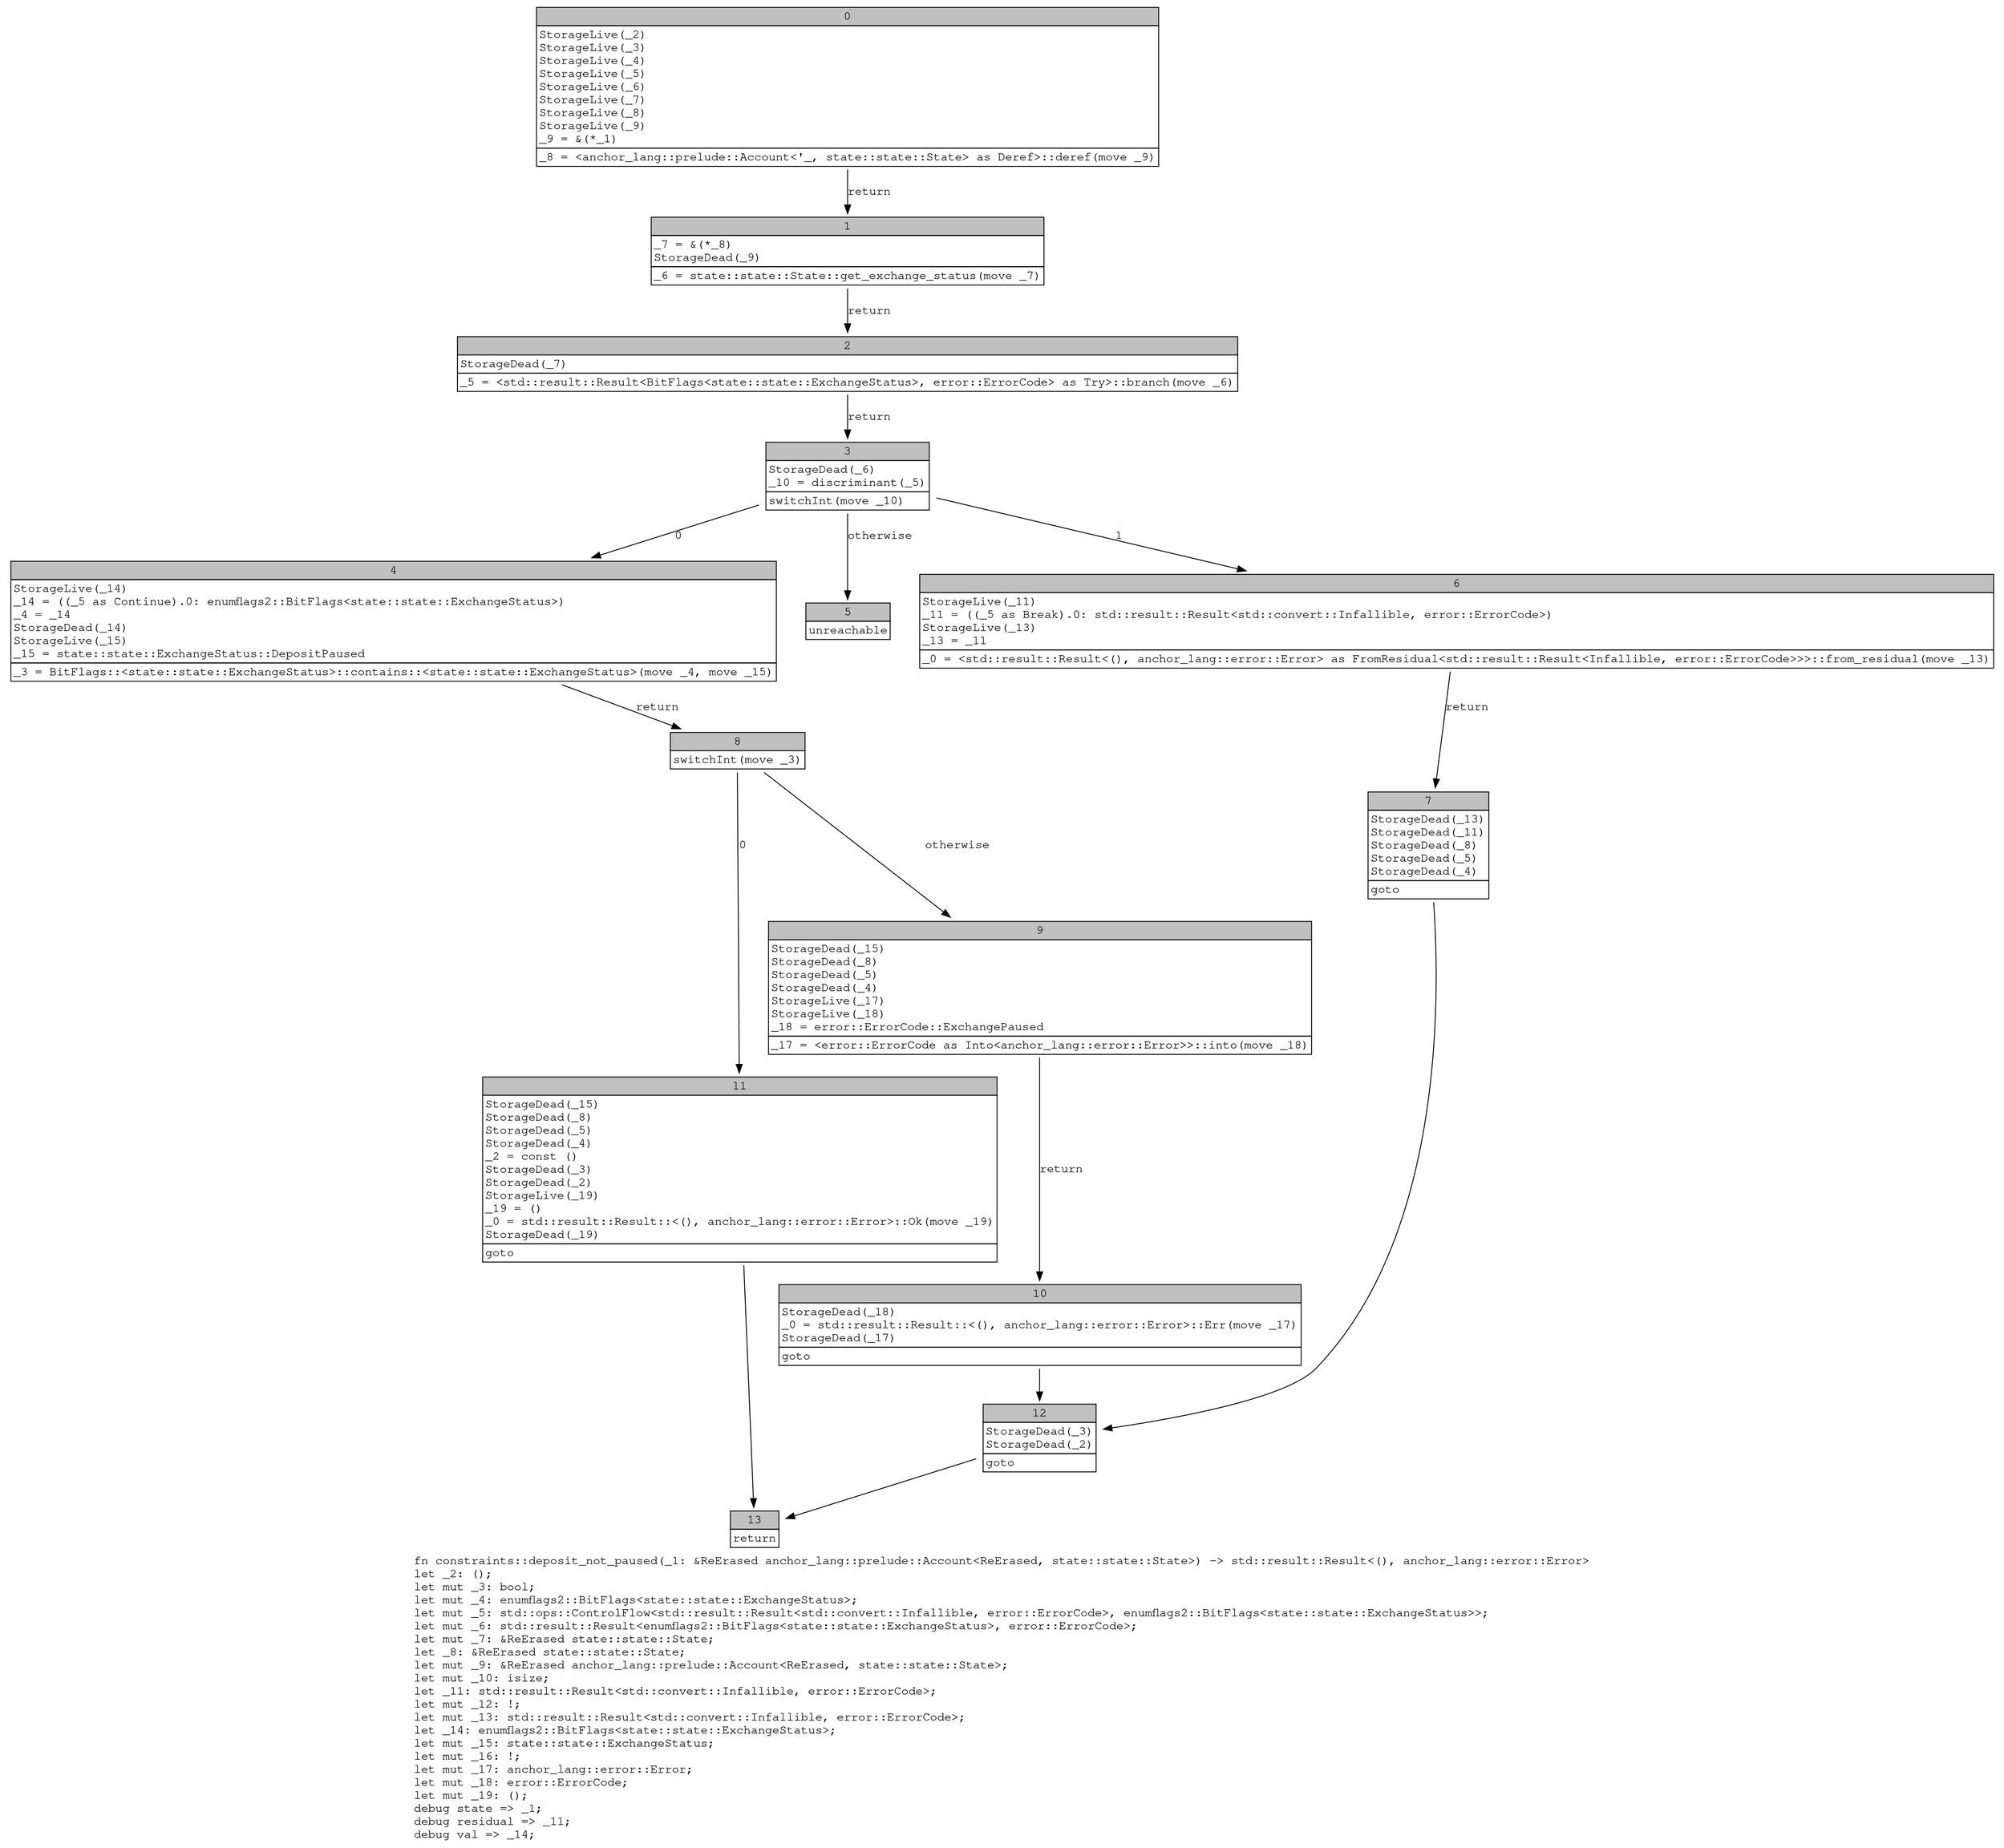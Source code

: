 digraph Mir_0_1165 {
    graph [fontname="Courier, monospace"];
    node [fontname="Courier, monospace"];
    edge [fontname="Courier, monospace"];
    label=<fn constraints::deposit_not_paused(_1: &amp;ReErased anchor_lang::prelude::Account&lt;ReErased, state::state::State&gt;) -&gt; std::result::Result&lt;(), anchor_lang::error::Error&gt;<br align="left"/>let _2: ();<br align="left"/>let mut _3: bool;<br align="left"/>let mut _4: enumflags2::BitFlags&lt;state::state::ExchangeStatus&gt;;<br align="left"/>let mut _5: std::ops::ControlFlow&lt;std::result::Result&lt;std::convert::Infallible, error::ErrorCode&gt;, enumflags2::BitFlags&lt;state::state::ExchangeStatus&gt;&gt;;<br align="left"/>let mut _6: std::result::Result&lt;enumflags2::BitFlags&lt;state::state::ExchangeStatus&gt;, error::ErrorCode&gt;;<br align="left"/>let mut _7: &amp;ReErased state::state::State;<br align="left"/>let _8: &amp;ReErased state::state::State;<br align="left"/>let mut _9: &amp;ReErased anchor_lang::prelude::Account&lt;ReErased, state::state::State&gt;;<br align="left"/>let mut _10: isize;<br align="left"/>let _11: std::result::Result&lt;std::convert::Infallible, error::ErrorCode&gt;;<br align="left"/>let mut _12: !;<br align="left"/>let mut _13: std::result::Result&lt;std::convert::Infallible, error::ErrorCode&gt;;<br align="left"/>let _14: enumflags2::BitFlags&lt;state::state::ExchangeStatus&gt;;<br align="left"/>let mut _15: state::state::ExchangeStatus;<br align="left"/>let mut _16: !;<br align="left"/>let mut _17: anchor_lang::error::Error;<br align="left"/>let mut _18: error::ErrorCode;<br align="left"/>let mut _19: ();<br align="left"/>debug state =&gt; _1;<br align="left"/>debug residual =&gt; _11;<br align="left"/>debug val =&gt; _14;<br align="left"/>>;
    bb0__0_1165 [shape="none", label=<<table border="0" cellborder="1" cellspacing="0"><tr><td bgcolor="gray" align="center" colspan="1">0</td></tr><tr><td align="left" balign="left">StorageLive(_2)<br/>StorageLive(_3)<br/>StorageLive(_4)<br/>StorageLive(_5)<br/>StorageLive(_6)<br/>StorageLive(_7)<br/>StorageLive(_8)<br/>StorageLive(_9)<br/>_9 = &amp;(*_1)<br/></td></tr><tr><td align="left">_8 = &lt;anchor_lang::prelude::Account&lt;'_, state::state::State&gt; as Deref&gt;::deref(move _9)</td></tr></table>>];
    bb1__0_1165 [shape="none", label=<<table border="0" cellborder="1" cellspacing="0"><tr><td bgcolor="gray" align="center" colspan="1">1</td></tr><tr><td align="left" balign="left">_7 = &amp;(*_8)<br/>StorageDead(_9)<br/></td></tr><tr><td align="left">_6 = state::state::State::get_exchange_status(move _7)</td></tr></table>>];
    bb2__0_1165 [shape="none", label=<<table border="0" cellborder="1" cellspacing="0"><tr><td bgcolor="gray" align="center" colspan="1">2</td></tr><tr><td align="left" balign="left">StorageDead(_7)<br/></td></tr><tr><td align="left">_5 = &lt;std::result::Result&lt;BitFlags&lt;state::state::ExchangeStatus&gt;, error::ErrorCode&gt; as Try&gt;::branch(move _6)</td></tr></table>>];
    bb3__0_1165 [shape="none", label=<<table border="0" cellborder="1" cellspacing="0"><tr><td bgcolor="gray" align="center" colspan="1">3</td></tr><tr><td align="left" balign="left">StorageDead(_6)<br/>_10 = discriminant(_5)<br/></td></tr><tr><td align="left">switchInt(move _10)</td></tr></table>>];
    bb4__0_1165 [shape="none", label=<<table border="0" cellborder="1" cellspacing="0"><tr><td bgcolor="gray" align="center" colspan="1">4</td></tr><tr><td align="left" balign="left">StorageLive(_14)<br/>_14 = ((_5 as Continue).0: enumflags2::BitFlags&lt;state::state::ExchangeStatus&gt;)<br/>_4 = _14<br/>StorageDead(_14)<br/>StorageLive(_15)<br/>_15 = state::state::ExchangeStatus::DepositPaused<br/></td></tr><tr><td align="left">_3 = BitFlags::&lt;state::state::ExchangeStatus&gt;::contains::&lt;state::state::ExchangeStatus&gt;(move _4, move _15)</td></tr></table>>];
    bb5__0_1165 [shape="none", label=<<table border="0" cellborder="1" cellspacing="0"><tr><td bgcolor="gray" align="center" colspan="1">5</td></tr><tr><td align="left">unreachable</td></tr></table>>];
    bb6__0_1165 [shape="none", label=<<table border="0" cellborder="1" cellspacing="0"><tr><td bgcolor="gray" align="center" colspan="1">6</td></tr><tr><td align="left" balign="left">StorageLive(_11)<br/>_11 = ((_5 as Break).0: std::result::Result&lt;std::convert::Infallible, error::ErrorCode&gt;)<br/>StorageLive(_13)<br/>_13 = _11<br/></td></tr><tr><td align="left">_0 = &lt;std::result::Result&lt;(), anchor_lang::error::Error&gt; as FromResidual&lt;std::result::Result&lt;Infallible, error::ErrorCode&gt;&gt;&gt;::from_residual(move _13)</td></tr></table>>];
    bb7__0_1165 [shape="none", label=<<table border="0" cellborder="1" cellspacing="0"><tr><td bgcolor="gray" align="center" colspan="1">7</td></tr><tr><td align="left" balign="left">StorageDead(_13)<br/>StorageDead(_11)<br/>StorageDead(_8)<br/>StorageDead(_5)<br/>StorageDead(_4)<br/></td></tr><tr><td align="left">goto</td></tr></table>>];
    bb8__0_1165 [shape="none", label=<<table border="0" cellborder="1" cellspacing="0"><tr><td bgcolor="gray" align="center" colspan="1">8</td></tr><tr><td align="left">switchInt(move _3)</td></tr></table>>];
    bb9__0_1165 [shape="none", label=<<table border="0" cellborder="1" cellspacing="0"><tr><td bgcolor="gray" align="center" colspan="1">9</td></tr><tr><td align="left" balign="left">StorageDead(_15)<br/>StorageDead(_8)<br/>StorageDead(_5)<br/>StorageDead(_4)<br/>StorageLive(_17)<br/>StorageLive(_18)<br/>_18 = error::ErrorCode::ExchangePaused<br/></td></tr><tr><td align="left">_17 = &lt;error::ErrorCode as Into&lt;anchor_lang::error::Error&gt;&gt;::into(move _18)</td></tr></table>>];
    bb10__0_1165 [shape="none", label=<<table border="0" cellborder="1" cellspacing="0"><tr><td bgcolor="gray" align="center" colspan="1">10</td></tr><tr><td align="left" balign="left">StorageDead(_18)<br/>_0 = std::result::Result::&lt;(), anchor_lang::error::Error&gt;::Err(move _17)<br/>StorageDead(_17)<br/></td></tr><tr><td align="left">goto</td></tr></table>>];
    bb11__0_1165 [shape="none", label=<<table border="0" cellborder="1" cellspacing="0"><tr><td bgcolor="gray" align="center" colspan="1">11</td></tr><tr><td align="left" balign="left">StorageDead(_15)<br/>StorageDead(_8)<br/>StorageDead(_5)<br/>StorageDead(_4)<br/>_2 = const ()<br/>StorageDead(_3)<br/>StorageDead(_2)<br/>StorageLive(_19)<br/>_19 = ()<br/>_0 = std::result::Result::&lt;(), anchor_lang::error::Error&gt;::Ok(move _19)<br/>StorageDead(_19)<br/></td></tr><tr><td align="left">goto</td></tr></table>>];
    bb12__0_1165 [shape="none", label=<<table border="0" cellborder="1" cellspacing="0"><tr><td bgcolor="gray" align="center" colspan="1">12</td></tr><tr><td align="left" balign="left">StorageDead(_3)<br/>StorageDead(_2)<br/></td></tr><tr><td align="left">goto</td></tr></table>>];
    bb13__0_1165 [shape="none", label=<<table border="0" cellborder="1" cellspacing="0"><tr><td bgcolor="gray" align="center" colspan="1">13</td></tr><tr><td align="left">return</td></tr></table>>];
    bb0__0_1165 -> bb1__0_1165 [label="return"];
    bb1__0_1165 -> bb2__0_1165 [label="return"];
    bb2__0_1165 -> bb3__0_1165 [label="return"];
    bb3__0_1165 -> bb4__0_1165 [label="0"];
    bb3__0_1165 -> bb6__0_1165 [label="1"];
    bb3__0_1165 -> bb5__0_1165 [label="otherwise"];
    bb4__0_1165 -> bb8__0_1165 [label="return"];
    bb6__0_1165 -> bb7__0_1165 [label="return"];
    bb7__0_1165 -> bb12__0_1165 [label=""];
    bb8__0_1165 -> bb11__0_1165 [label="0"];
    bb8__0_1165 -> bb9__0_1165 [label="otherwise"];
    bb9__0_1165 -> bb10__0_1165 [label="return"];
    bb10__0_1165 -> bb12__0_1165 [label=""];
    bb11__0_1165 -> bb13__0_1165 [label=""];
    bb12__0_1165 -> bb13__0_1165 [label=""];
}
